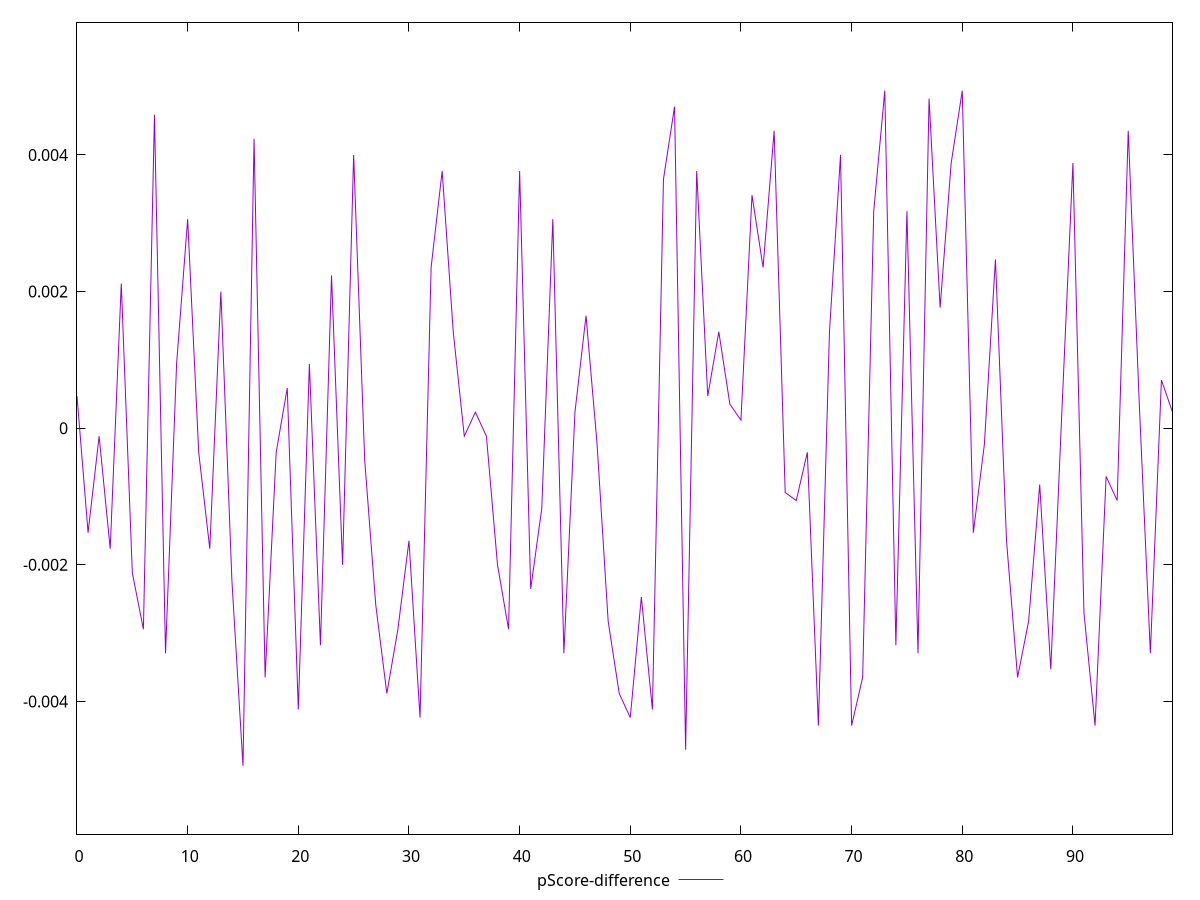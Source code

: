 reset

$pScoreDifference <<EOF
0 0.00047058823529411153
1 -0.0015294117647058347
2 -0.00011764705882350013
3 -0.001764705882352946
4 0.002117647058823502
5 -0.002117647058823502
6 -0.002941176470588225
7 0.004588235294117615
8 -0.0032941176470588363
9 0.0009411764705882231
10 0.003058823529411725
11 -0.0003529411764706114
12 -0.001764705882352946
13 0.0020000000000000018
14 -0.0022352941176470575
15 -0.004941176470588227
16 0.004235294117647004
17 -0.003647058823529392
18 -0.0003529411764705559
19 0.0005882352941176672
20 -0.004117647058823504
21 0.0009411764705882786
22 -0.0031764705882352806
23 0.0022352941176470575
24 -0.0019999999999999463
25 0.0040000000000000036
26 -0.00047058823529411153
27 -0.0025882352941176134
28 -0.003882352941176448
29 -0.002941176470588225
30 -0.0016470588235293904
31 -0.004235294117647059
32 0.0023529411764705577
33 0.0037647058823528923
34 0.0014117647058823346
35 -0.00011764705882350013
36 0.00023529411764705577
37 -0.00011764705882350013
38 -0.0019999999999999463
39 -0.002941176470588225
40 0.0037647058823528923
41 -0.0023529411764705577
42 -0.0011764705882352788
43 0.003058823529411725
44 -0.0032941176470588363
45 0.00023529411764705577
46 0.0016470588235294459
47 -0.00023529411764705577
48 -0.002823529411764669
49 -0.003882352941176448
50 -0.004235294117647059
51 -0.0024705882352941133
52 -0.004117647058823504
53 0.003647058823529392
54 0.004705882352941171
55 -0.004705882352941171
56 0.0037647058823528923
57 0.00047058823529416705
58 0.0014117647058823901
59 0.0003529411764706114
60 0.00011764705882355564
61 0.0034117647058823364
62 0.002352941176470613
63 0.0043529411764705594
64 -0.0009411764705882231
65 -0.0010588235294117787
66 -0.0003529411764705559
67 -0.0043529411764705594
68 0.0014117647058823346
69 0.0040000000000000036
70 -0.0043529411764705594
71 -0.003647058823529392
72 0.0031764705882352806
73 0.004941176470588227
74 -0.0031764705882352806
75 0.0031764705882352806
76 -0.0032941176470588363
77 0.004823529411764671
78 0.001764705882352946
79 0.003882352941176448
80 0.004941176470588227
81 -0.0015294117647058347
82 -0.00023529411764705577
83 0.002470588235294169
84 -0.0016470588235293904
85 -0.003647058823529392
86 -0.002823529411764669
87 -0.0008235294117646674
88 -0.0035294117647058365
89 0.00023529411764705577
90 0.003882352941176448
91 -0.002705882352941169
92 -0.0043529411764705594
93 -0.0007058823529411673
94 -0.0010588235294117232
95 0.0043529411764705594
96 0.0003529411764706114
97 -0.0032941176470588363
98 0.0007058823529411673
99 0.00023529411764705577
EOF

set key outside below
set xrange [0:99]
set yrange [-0.005941176470588227:0.005941176470588227]
set trange [-0.005941176470588227:0.005941176470588227]
set terminal svg size 640, 500 enhanced background rgb 'white'
set output "report_00025_2021-02-22T21:38:55.199Z/render-blocking-resources/samples/pages+cached/pScore-difference/values.svg"

plot $pScoreDifference title "pScore-difference" with line

reset
